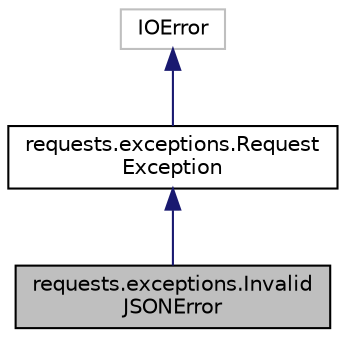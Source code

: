 digraph "requests.exceptions.InvalidJSONError"
{
 // LATEX_PDF_SIZE
  edge [fontname="Helvetica",fontsize="10",labelfontname="Helvetica",labelfontsize="10"];
  node [fontname="Helvetica",fontsize="10",shape=record];
  Node1 [label="requests.exceptions.Invalid\lJSONError",height=0.2,width=0.4,color="black", fillcolor="grey75", style="filled", fontcolor="black",tooltip=" "];
  Node2 -> Node1 [dir="back",color="midnightblue",fontsize="10",style="solid",fontname="Helvetica"];
  Node2 [label="requests.exceptions.Request\lException",height=0.2,width=0.4,color="black", fillcolor="white", style="filled",URL="$classrequests_1_1exceptions_1_1RequestException.html",tooltip=" "];
  Node3 -> Node2 [dir="back",color="midnightblue",fontsize="10",style="solid",fontname="Helvetica"];
  Node3 [label="IOError",height=0.2,width=0.4,color="grey75", fillcolor="white", style="filled",tooltip=" "];
}
